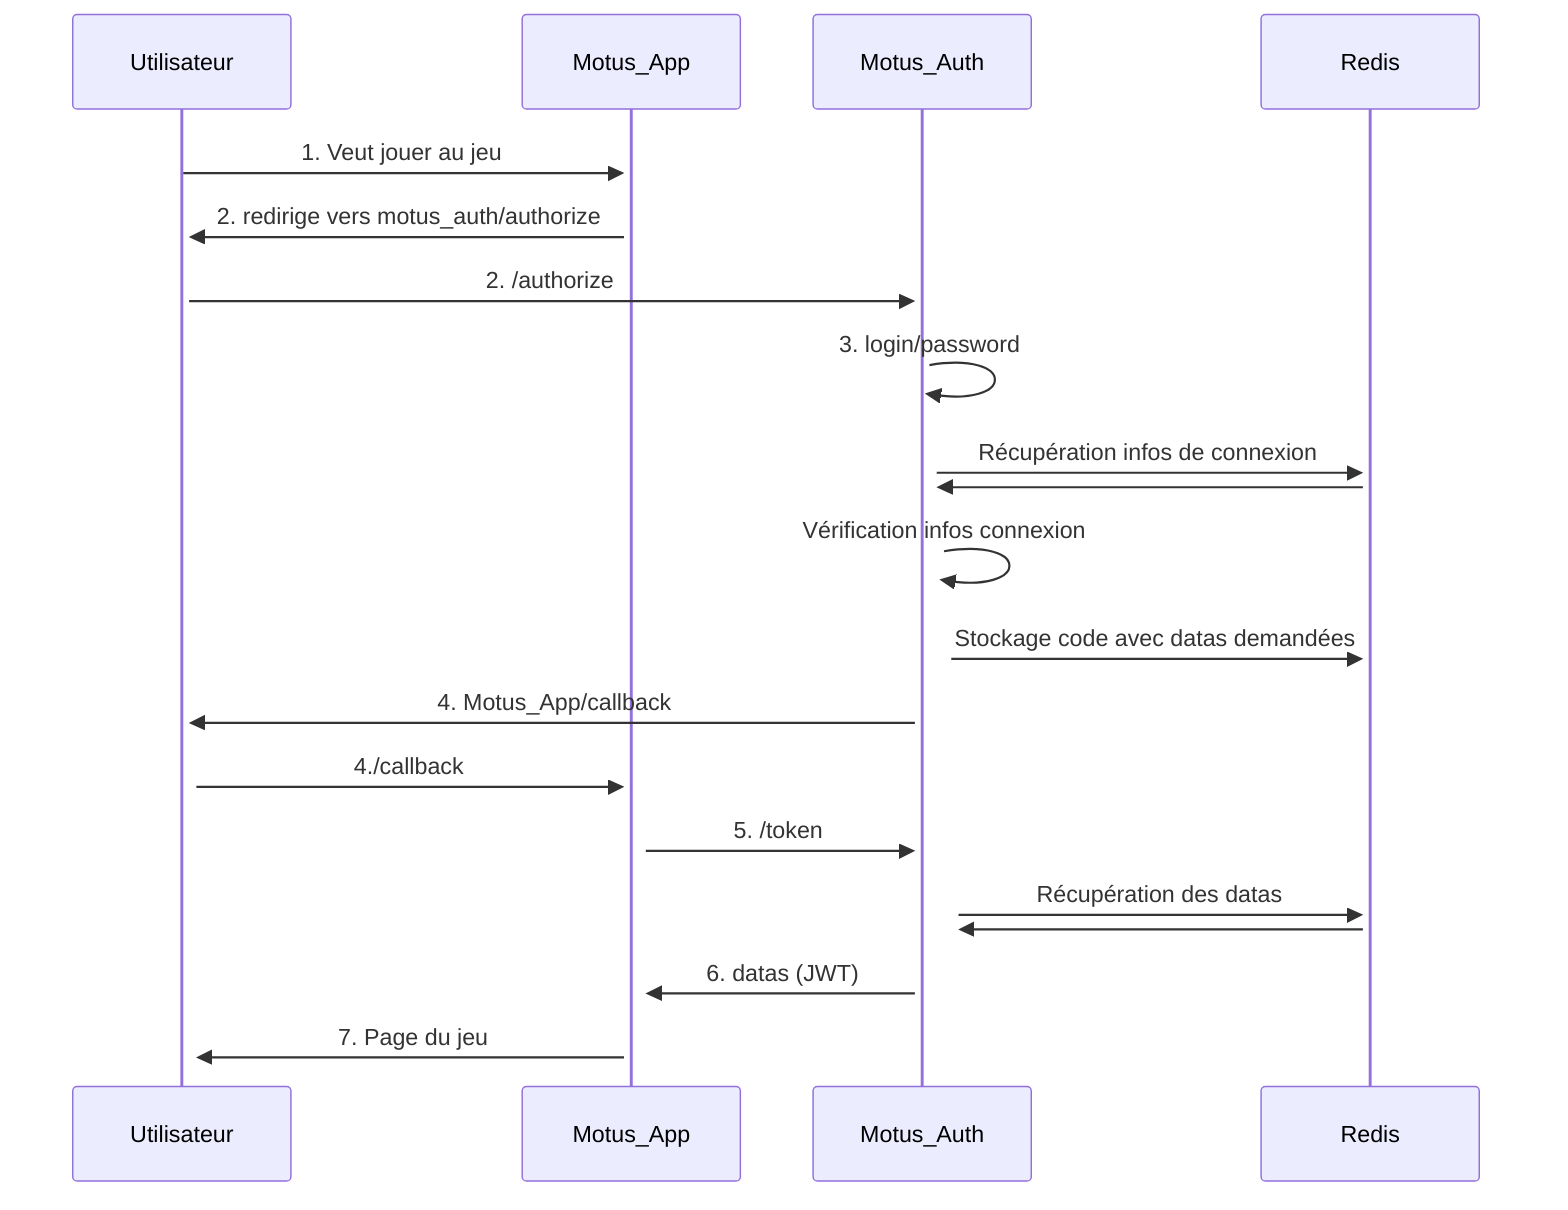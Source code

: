 sequenceDiagram
    Utilisateur->>+Motus_App: 1. Veut jouer au jeu
    Motus_App->>+Utilisateur: 2. redirige vers motus_auth/authorize
    Utilisateur->>+Motus_Auth: 2. /authorize 
    Motus_Auth->>+Motus_Auth: 3. login/password
    Motus_Auth->>+Redis: Récupération infos de connexion
    Redis->>+Motus_Auth: 
    Motus_Auth->>+Motus_Auth: Vérification infos connexion
    Motus_Auth->>+Redis: Stockage code avec datas demandées 
    Motus_Auth->>+Utilisateur: 4. Motus_App/callback
    Utilisateur->>+Motus_App: 4./callback
    Motus_App->>+Motus_Auth: 5. /token
    Motus_Auth->>+Redis: Récupération des datas
    Redis->>+Motus_Auth: 
    Motus_Auth->>+Motus_App: 6. datas (JWT)
    Motus_App->>+Utilisateur: 7. Page du jeu